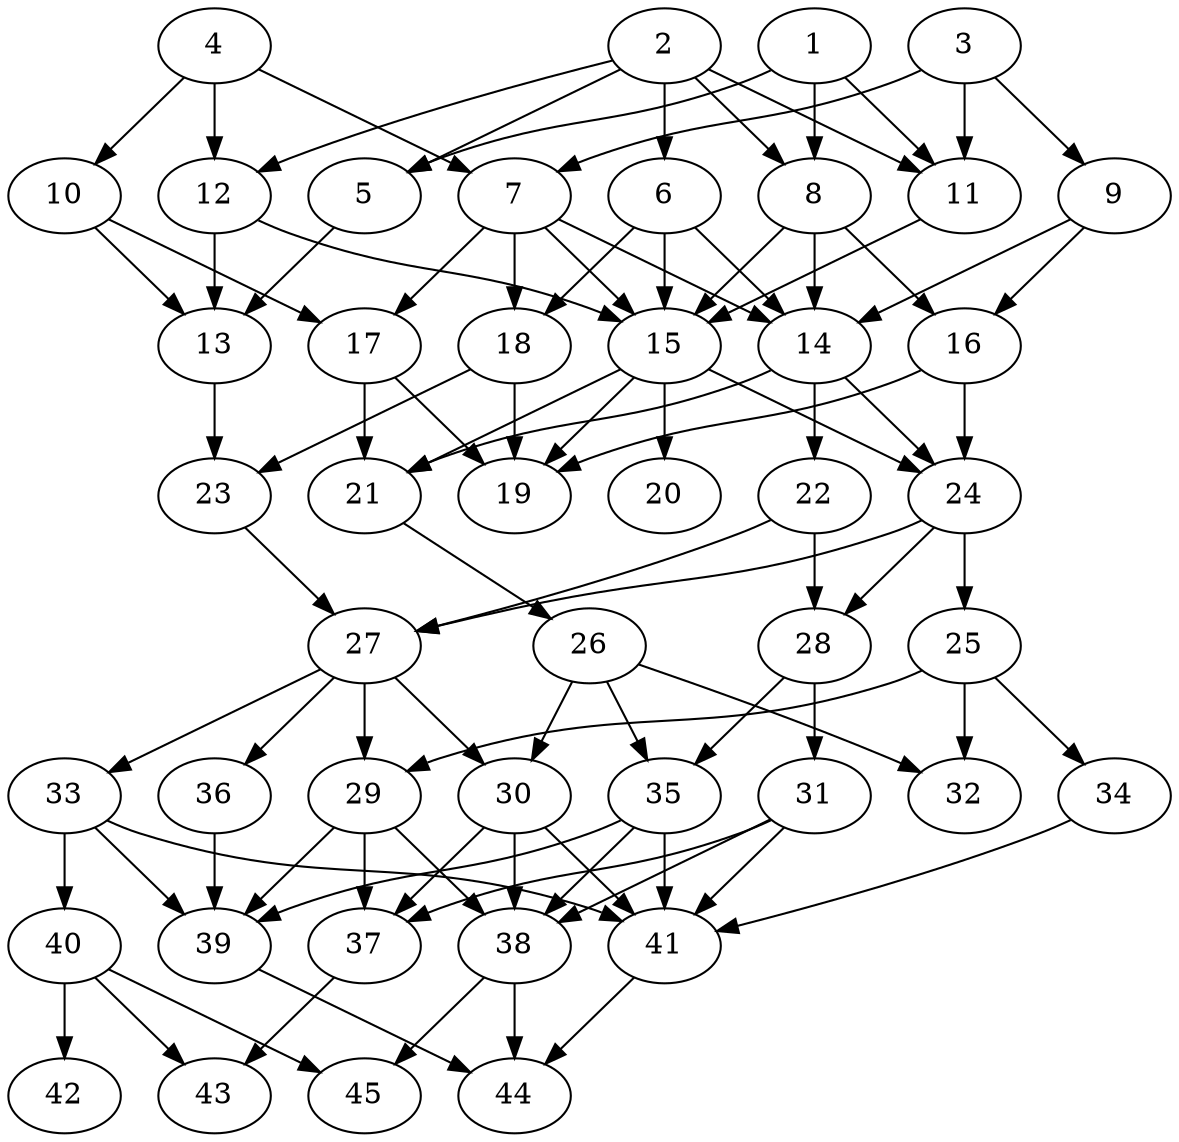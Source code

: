 // DAG automatically generated by daggen at Thu Oct  3 14:07:24 2019
// ./daggen --dot -n 45 --ccr 0.3 --fat 0.5 --regular 0.5 --density 0.6 --mindata 5242880 --maxdata 52428800 
digraph G {
  1 [size="44615680", alpha="0.16", expect_size="13384704"] 
  1 -> 5 [size ="13384704"]
  1 -> 8 [size ="13384704"]
  1 -> 11 [size ="13384704"]
  2 [size="58088107", alpha="0.13", expect_size="17426432"] 
  2 -> 5 [size ="17426432"]
  2 -> 6 [size ="17426432"]
  2 -> 8 [size ="17426432"]
  2 -> 11 [size ="17426432"]
  2 -> 12 [size ="17426432"]
  3 [size="37386240", alpha="0.14", expect_size="11215872"] 
  3 -> 7 [size ="11215872"]
  3 -> 9 [size ="11215872"]
  3 -> 11 [size ="11215872"]
  4 [size="22097920", alpha="0.04", expect_size="6629376"] 
  4 -> 7 [size ="6629376"]
  4 -> 10 [size ="6629376"]
  4 -> 12 [size ="6629376"]
  5 [size="128235520", alpha="0.15", expect_size="38470656"] 
  5 -> 13 [size ="38470656"]
  6 [size="53220693", alpha="0.09", expect_size="15966208"] 
  6 -> 14 [size ="15966208"]
  6 -> 15 [size ="15966208"]
  6 -> 18 [size ="15966208"]
  7 [size="130170880", alpha="0.06", expect_size="39051264"] 
  7 -> 14 [size ="39051264"]
  7 -> 15 [size ="39051264"]
  7 -> 17 [size ="39051264"]
  7 -> 18 [size ="39051264"]
  8 [size="112271360", alpha="0.11", expect_size="33681408"] 
  8 -> 14 [size ="33681408"]
  8 -> 15 [size ="33681408"]
  8 -> 16 [size ="33681408"]
  9 [size="100563627", alpha="0.04", expect_size="30169088"] 
  9 -> 14 [size ="30169088"]
  9 -> 16 [size ="30169088"]
  10 [size="136901973", alpha="0.14", expect_size="41070592"] 
  10 -> 13 [size ="41070592"]
  10 -> 17 [size ="41070592"]
  11 [size="80384000", alpha="0.20", expect_size="24115200"] 
  11 -> 15 [size ="24115200"]
  12 [size="51203413", alpha="0.06", expect_size="15361024"] 
  12 -> 13 [size ="15361024"]
  12 -> 15 [size ="15361024"]
  13 [size="153504427", alpha="0.03", expect_size="46051328"] 
  13 -> 23 [size ="46051328"]
  14 [size="102891520", alpha="0.11", expect_size="30867456"] 
  14 -> 21 [size ="30867456"]
  14 -> 22 [size ="30867456"]
  14 -> 24 [size ="30867456"]
  15 [size="134696960", alpha="0.13", expect_size="40409088"] 
  15 -> 19 [size ="40409088"]
  15 -> 20 [size ="40409088"]
  15 -> 21 [size ="40409088"]
  15 -> 24 [size ="40409088"]
  16 [size="96000000", alpha="0.18", expect_size="28800000"] 
  16 -> 19 [size ="28800000"]
  16 -> 24 [size ="28800000"]
  17 [size="163461120", alpha="0.02", expect_size="49038336"] 
  17 -> 19 [size ="49038336"]
  17 -> 21 [size ="49038336"]
  18 [size="55040000", alpha="0.00", expect_size="16512000"] 
  18 -> 19 [size ="16512000"]
  18 -> 23 [size ="16512000"]
  19 [size="143568213", alpha="0.09", expect_size="43070464"] 
  20 [size="174086827", alpha="0.17", expect_size="52226048"] 
  21 [size="123654827", alpha="0.08", expect_size="37096448"] 
  21 -> 26 [size ="37096448"]
  22 [size="120695467", alpha="0.04", expect_size="36208640"] 
  22 -> 27 [size ="36208640"]
  22 -> 28 [size ="36208640"]
  23 [size="166874453", alpha="0.03", expect_size="50062336"] 
  23 -> 27 [size ="50062336"]
  24 [size="29702827", alpha="0.02", expect_size="8910848"] 
  24 -> 25 [size ="8910848"]
  24 -> 27 [size ="8910848"]
  24 -> 28 [size ="8910848"]
  25 [size="118995627", alpha="0.16", expect_size="35698688"] 
  25 -> 29 [size ="35698688"]
  25 -> 32 [size ="35698688"]
  25 -> 34 [size ="35698688"]
  26 [size="64832853", alpha="0.14", expect_size="19449856"] 
  26 -> 30 [size ="19449856"]
  26 -> 32 [size ="19449856"]
  26 -> 35 [size ="19449856"]
  27 [size="49288533", alpha="0.06", expect_size="14786560"] 
  27 -> 29 [size ="14786560"]
  27 -> 30 [size ="14786560"]
  27 -> 33 [size ="14786560"]
  27 -> 36 [size ="14786560"]
  28 [size="66802347", alpha="0.10", expect_size="20040704"] 
  28 -> 31 [size ="20040704"]
  28 -> 35 [size ="20040704"]
  29 [size="67597653", alpha="0.05", expect_size="20279296"] 
  29 -> 37 [size ="20279296"]
  29 -> 38 [size ="20279296"]
  29 -> 39 [size ="20279296"]
  30 [size="141185707", alpha="0.15", expect_size="42355712"] 
  30 -> 37 [size ="42355712"]
  30 -> 38 [size ="42355712"]
  30 -> 41 [size ="42355712"]
  31 [size="117265067", alpha="0.13", expect_size="35179520"] 
  31 -> 37 [size ="35179520"]
  31 -> 38 [size ="35179520"]
  31 -> 41 [size ="35179520"]
  32 [size="22978560", alpha="0.16", expect_size="6893568"] 
  33 [size="56221013", alpha="0.16", expect_size="16866304"] 
  33 -> 39 [size ="16866304"]
  33 -> 40 [size ="16866304"]
  33 -> 41 [size ="16866304"]
  34 [size="79622827", alpha="0.06", expect_size="23886848"] 
  34 -> 41 [size ="23886848"]
  35 [size="97805653", alpha="0.12", expect_size="29341696"] 
  35 -> 38 [size ="29341696"]
  35 -> 39 [size ="29341696"]
  35 -> 41 [size ="29341696"]
  36 [size="64242347", alpha="0.07", expect_size="19272704"] 
  36 -> 39 [size ="19272704"]
  37 [size="171963733", alpha="0.01", expect_size="51589120"] 
  37 -> 43 [size ="51589120"]
  38 [size="61812053", alpha="0.20", expect_size="18543616"] 
  38 -> 44 [size ="18543616"]
  38 -> 45 [size ="18543616"]
  39 [size="143151787", alpha="0.15", expect_size="42945536"] 
  39 -> 44 [size ="42945536"]
  40 [size="27214507", alpha="0.09", expect_size="8164352"] 
  40 -> 42 [size ="8164352"]
  40 -> 43 [size ="8164352"]
  40 -> 45 [size ="8164352"]
  41 [size="148002133", alpha="0.18", expect_size="44400640"] 
  41 -> 44 [size ="44400640"]
  42 [size="96563200", alpha="0.19", expect_size="28968960"] 
  43 [size="63914667", alpha="0.19", expect_size="19174400"] 
  44 [size="28798293", alpha="0.01", expect_size="8639488"] 
  45 [size="76636160", alpha="0.16", expect_size="22990848"] 
}
